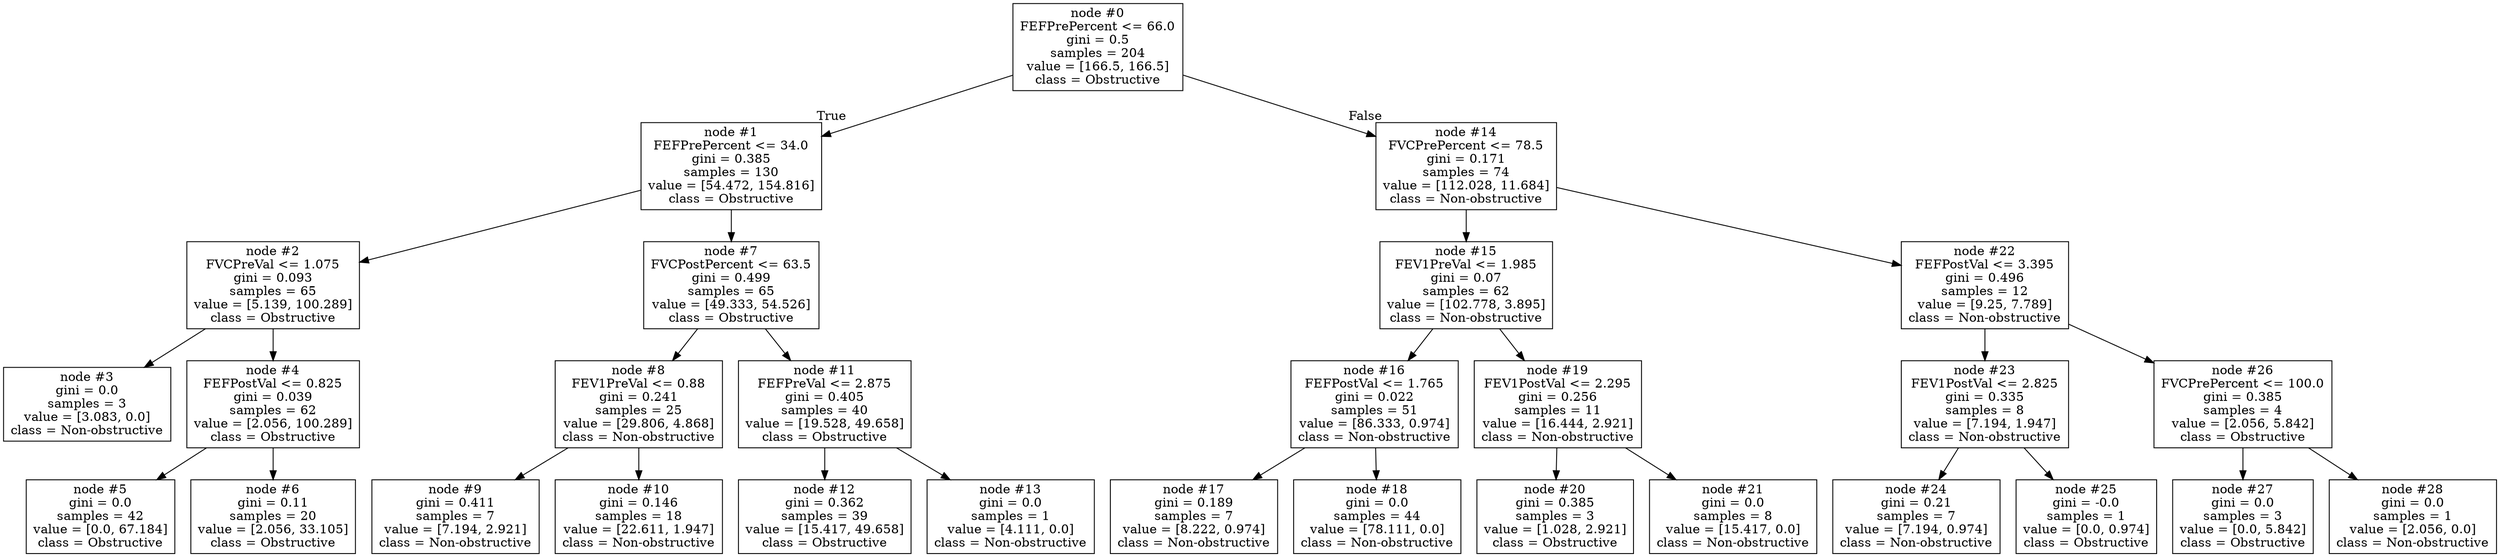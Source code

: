 digraph Tree {
node [shape=box] ;
0 [label="node #0\nFEFPrePercent <= 66.0\ngini = 0.5\nsamples = 204\nvalue = [166.5, 166.5]\nclass = Obstructive"] ;
1 [label="node #1\nFEFPrePercent <= 34.0\ngini = 0.385\nsamples = 130\nvalue = [54.472, 154.816]\nclass = Obstructive"] ;
0 -> 1 [labeldistance=2.5, labelangle=45, headlabel="True"] ;
2 [label="node #2\nFVCPreVal <= 1.075\ngini = 0.093\nsamples = 65\nvalue = [5.139, 100.289]\nclass = Obstructive"] ;
1 -> 2 ;
3 [label="node #3\ngini = 0.0\nsamples = 3\nvalue = [3.083, 0.0]\nclass = Non-obstructive"] ;
2 -> 3 ;
4 [label="node #4\nFEFPostVal <= 0.825\ngini = 0.039\nsamples = 62\nvalue = [2.056, 100.289]\nclass = Obstructive"] ;
2 -> 4 ;
5 [label="node #5\ngini = 0.0\nsamples = 42\nvalue = [0.0, 67.184]\nclass = Obstructive"] ;
4 -> 5 ;
6 [label="node #6\ngini = 0.11\nsamples = 20\nvalue = [2.056, 33.105]\nclass = Obstructive"] ;
4 -> 6 ;
7 [label="node #7\nFVCPostPercent <= 63.5\ngini = 0.499\nsamples = 65\nvalue = [49.333, 54.526]\nclass = Obstructive"] ;
1 -> 7 ;
8 [label="node #8\nFEV1PreVal <= 0.88\ngini = 0.241\nsamples = 25\nvalue = [29.806, 4.868]\nclass = Non-obstructive"] ;
7 -> 8 ;
9 [label="node #9\ngini = 0.411\nsamples = 7\nvalue = [7.194, 2.921]\nclass = Non-obstructive"] ;
8 -> 9 ;
10 [label="node #10\ngini = 0.146\nsamples = 18\nvalue = [22.611, 1.947]\nclass = Non-obstructive"] ;
8 -> 10 ;
11 [label="node #11\nFEFPreVal <= 2.875\ngini = 0.405\nsamples = 40\nvalue = [19.528, 49.658]\nclass = Obstructive"] ;
7 -> 11 ;
12 [label="node #12\ngini = 0.362\nsamples = 39\nvalue = [15.417, 49.658]\nclass = Obstructive"] ;
11 -> 12 ;
13 [label="node #13\ngini = 0.0\nsamples = 1\nvalue = [4.111, 0.0]\nclass = Non-obstructive"] ;
11 -> 13 ;
14 [label="node #14\nFVCPrePercent <= 78.5\ngini = 0.171\nsamples = 74\nvalue = [112.028, 11.684]\nclass = Non-obstructive"] ;
0 -> 14 [labeldistance=2.5, labelangle=-45, headlabel="False"] ;
15 [label="node #15\nFEV1PreVal <= 1.985\ngini = 0.07\nsamples = 62\nvalue = [102.778, 3.895]\nclass = Non-obstructive"] ;
14 -> 15 ;
16 [label="node #16\nFEFPostVal <= 1.765\ngini = 0.022\nsamples = 51\nvalue = [86.333, 0.974]\nclass = Non-obstructive"] ;
15 -> 16 ;
17 [label="node #17\ngini = 0.189\nsamples = 7\nvalue = [8.222, 0.974]\nclass = Non-obstructive"] ;
16 -> 17 ;
18 [label="node #18\ngini = 0.0\nsamples = 44\nvalue = [78.111, 0.0]\nclass = Non-obstructive"] ;
16 -> 18 ;
19 [label="node #19\nFEV1PostVal <= 2.295\ngini = 0.256\nsamples = 11\nvalue = [16.444, 2.921]\nclass = Non-obstructive"] ;
15 -> 19 ;
20 [label="node #20\ngini = 0.385\nsamples = 3\nvalue = [1.028, 2.921]\nclass = Obstructive"] ;
19 -> 20 ;
21 [label="node #21\ngini = 0.0\nsamples = 8\nvalue = [15.417, 0.0]\nclass = Non-obstructive"] ;
19 -> 21 ;
22 [label="node #22\nFEFPostVal <= 3.395\ngini = 0.496\nsamples = 12\nvalue = [9.25, 7.789]\nclass = Non-obstructive"] ;
14 -> 22 ;
23 [label="node #23\nFEV1PostVal <= 2.825\ngini = 0.335\nsamples = 8\nvalue = [7.194, 1.947]\nclass = Non-obstructive"] ;
22 -> 23 ;
24 [label="node #24\ngini = 0.21\nsamples = 7\nvalue = [7.194, 0.974]\nclass = Non-obstructive"] ;
23 -> 24 ;
25 [label="node #25\ngini = -0.0\nsamples = 1\nvalue = [0.0, 0.974]\nclass = Obstructive"] ;
23 -> 25 ;
26 [label="node #26\nFVCPrePercent <= 100.0\ngini = 0.385\nsamples = 4\nvalue = [2.056, 5.842]\nclass = Obstructive"] ;
22 -> 26 ;
27 [label="node #27\ngini = 0.0\nsamples = 3\nvalue = [0.0, 5.842]\nclass = Obstructive"] ;
26 -> 27 ;
28 [label="node #28\ngini = 0.0\nsamples = 1\nvalue = [2.056, 0.0]\nclass = Non-obstructive"] ;
26 -> 28 ;
}